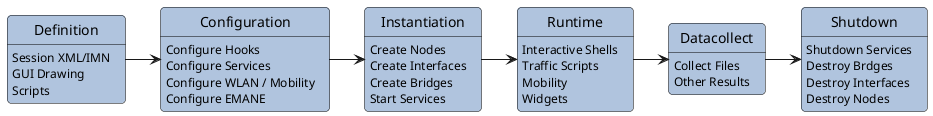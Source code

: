 @startuml
skinparam {    
    RoundCorner 8
    StateBorderColor #Black
    StateBackgroundColor #LightSteelBlue
}

Definition: Session XML/IMN
Definition: GUI Drawing
Definition: Scripts

Configuration: Configure Hooks
Configuration: Configure Services
Configuration: Configure WLAN / Mobility
Configuration: Configure EMANE

Instantiation: Create Nodes
Instantiation: Create Interfaces
Instantiation: Create Bridges
Instantiation: Start Services

Runtime: Interactive Shells
Runtime: Traffic Scripts
Runtime: Mobility
Runtime: Widgets

Datacollect: Collect Files
Datacollect: Other Results

Shutdown: Shutdown Services
Shutdown: Destroy Brdges
Shutdown: Destroy Interfaces
Shutdown: Destroy Nodes

Definition -> Configuration
Configuration -> Instantiation
Instantiation -> Runtime
Runtime -> Datacollect
Datacollect -> Shutdown
@enduml